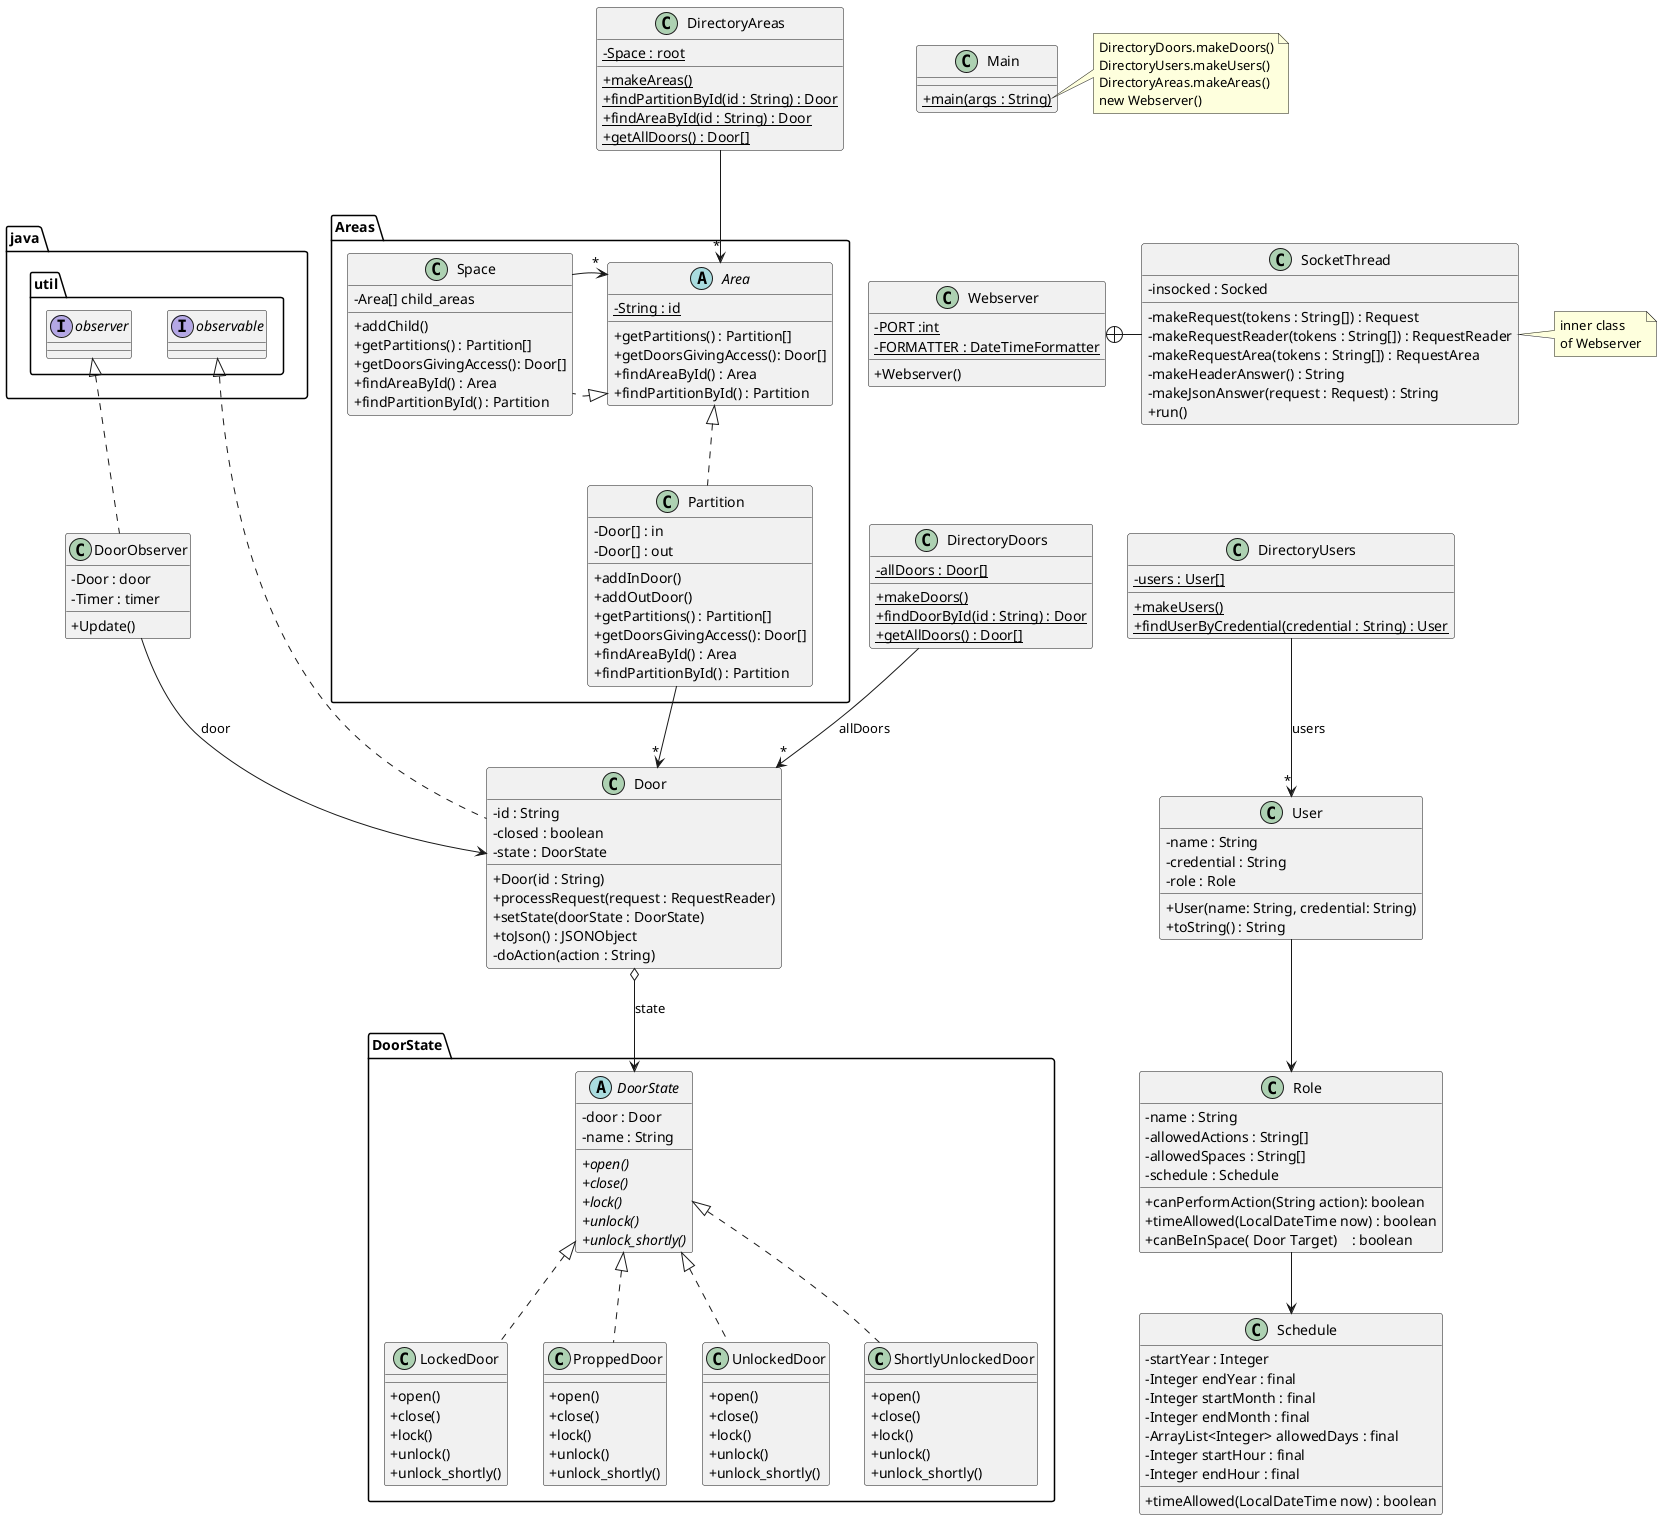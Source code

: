 @startuml
'https://plantuml.com/class-diagram
skinparam classAttributeIconSize 0

class Webserver {
- {static} PORT :int
- {static} FORMATTER : DateTimeFormatter
+ Webserver()
}

class SocketThread {
- insocked : Socked
- makeRequest(tokens : String[]) : Request
- makeRequestReader(tokens : String[]) : RequestReader
- makeRequestArea(tokens : String[]) : RequestArea
- makeHeaderAnswer() : String
- makeJsonAnswer(request : Request) : String
+ run()
}

Webserver +-right- SocketThread

note right of SocketThread
inner class
of Webserver
end note

class DirectoryDoors {
- {static} allDoors : Door[]
+ {static} makeDoors()
+ {static} findDoorById(id : String) : Door
+ {static} getAllDoors() : Door[]
}
class DirectoryAreas {
- {static} Space : root
+ {static} makeAreas()
+ {static} findPartitionById(id : String) : Door
+ {static} findAreaById(id : String) : Door
+ {static} getAllDoors() : Door[]
}
DirectoryAreas--> "*" Areas.Area : ""
package Areas{
abstract class Area {
-{static} String : id
+ getPartitions() : Partition[]
+ getDoorsGivingAccess(): Door[]
+ findAreaById() : Area
+ findPartitionById() : Partition
}
class Partition implements Area {
    - Door[] : in
    - Door[] : out
    + addInDoor()
    + addOutDoor()
    + getPartitions() : Partition[]
    + getDoorsGivingAccess(): Door[]
    + findAreaById() : Area
    + findPartitionById() : Partition
}
class Space implements Area {
    - Area[] child_areas
    + addChild()
    + getPartitions() : Partition[]
    + getDoorsGivingAccess(): Door[]
    + findAreaById() : Area
    + findPartitionById() : Partition
}
Space -right-> "*" Area
}
User --> Role
class Role {
 - name : String
 - allowedActions : String[]
 - allowedSpaces : String[]
 - schedule : Schedule
 + canPerformAction(String action): boolean
 + timeAllowed(LocalDateTime now) : boolean
 + canBeInSpace( Door Target)    : boolean

}
Role -Down-> Schedule
class Schedule {
 - startYear : Integer
 - Integer endYear : final
 - Integer startMonth : final
 - Integer endMonth : final
 - ArrayList<Integer> allowedDays : final
 - Integer startHour : final
 - Integer endHour : final

 + timeAllowed(LocalDateTime now) : boolean
}


class DirectoryUsers {
- {static} users : User[]
+ {static} makeUsers()
+ {static} findUserByCredential(credential : String) : User
}

DirectoryUsers --> "*" User : "users"
class DoorObserver implements java.util.observer {
- Door : door
- Timer : timer
+ Update()
}
DoorObserver --> Door : "door"
class Door implements java.util.observable {
- id : String
- closed : boolean
- state : DoorState
+ Door(id : String)
+ processRequest(request : RequestReader)
+ setState(doorState : DoorState)
+ toJson() : JSONObject
'+ toString() : String
'+ isClosed() :boolean
'+ setClosed(b : boolean)
'+ getStateName() : String
- doAction(action : String)
}
DirectoryDoors --> "*" Door : "allDoors"
Areas.Partition --> "*" Door

Door o--> DoorState.DoorState : "state"

class User {
- name : String
- credential : String
- role : Role
+ User(name: String, credential: String)
+ toString() : String
}

class Main {
+ {static} main(args : String)
}

package DoorState {
    abstract DoorState {
    - door : Door
    - name : String
    + {abstract} open()
    + {abstract} close()
    + {abstract} lock()
    + {abstract} unlock()
    + {abstract} unlock_shortly()
    }
    class LockedDoor implements DoorState{
    + open()
    + close()
    + lock()
    + unlock()
    + unlock_shortly()
    }
    class ProppedDoor implements DoorState{
    + open()
    + close()
    + lock()
    + unlock()
    + unlock_shortly()
    }
    class UnlockedDoor implements DoorState{
    + open()
    + close()
    + lock()
    + unlock()
    + unlock_shortly()
    }
    class ShortlyUnlockedDoor implements DoorState{
    + open()
    + close()
    + lock()
    + unlock()
    + unlock_shortly()
    }
}
note right of Main::main
DirectoryDoors.makeDoors()
DirectoryUsers.makeUsers()
DirectoryAreas.makeAreas()
new Webserver()
end note

Main -[hidden]down- Webserver
Webserver -[hidden]down- DirectoryDoors
DirectoryDoors -[hidden]right- DirectoryUsers


@enduml
